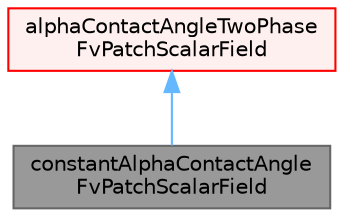 digraph "constantAlphaContactAngleFvPatchScalarField"
{
 // LATEX_PDF_SIZE
  bgcolor="transparent";
  edge [fontname=Helvetica,fontsize=10,labelfontname=Helvetica,labelfontsize=10];
  node [fontname=Helvetica,fontsize=10,shape=box,height=0.2,width=0.4];
  Node1 [id="Node000001",label="constantAlphaContactAngle\lFvPatchScalarField",height=0.2,width=0.4,color="gray40", fillcolor="grey60", style="filled", fontcolor="black",tooltip="A constant alphaContactAngle scalar boundary condition."];
  Node2 -> Node1 [id="edge1_Node000001_Node000002",dir="back",color="steelblue1",style="solid",tooltip=" "];
  Node2 [id="Node000002",label="alphaContactAngleTwoPhase\lFvPatchScalarField",height=0.2,width=0.4,color="red", fillcolor="#FFF0F0", style="filled",URL="$classFoam_1_1alphaContactAngleTwoPhaseFvPatchScalarField.html",tooltip="Abstract base class for two-phase alphaContactAngle boundary conditions."];
}
